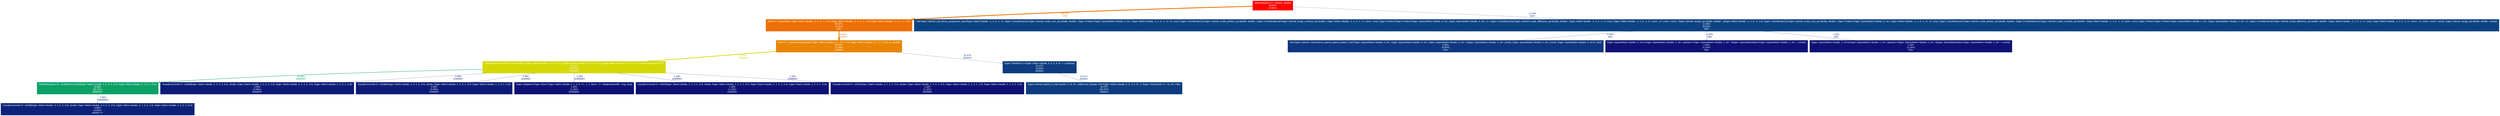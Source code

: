 digraph {
	graph [fontname=Arial, nodesep=0.125, ranksep=0.25];
	node [fontcolor=white, fontname=Arial, height=0, shape=box, style=filled, width=0];
	edge [fontname=Arial];
	1 [color="#ff0200", fontcolor="#ffffff", fontsize="10.00", label="MeshIntegrator<2>::step(int, double)\n99.83%\n(0.00%)"];
	1 -> 2 [arrowsize="0.94", color="#ed7003", fontcolor="#ed7003", fontsize="10.00", label="88.37%\n200×", labeldistance="3.53", penwidth="3.53"];
	1 -> 6 [arrowsize="0.35", color="#0d4282", fontcolor="#0d4282", fontsize="10.00", label="11.46%\n200×", labeldistance="0.50", penwidth="0.50"];
	2 [color="#ed7003", fontcolor="#ffffff", fontsize="10.00", label="Mesh<2>::prox(double, Eigen::Matrix<double, -1, 1, 0, -1, 1>&, Eigen::Matrix<double, -1, 1, 0, -1, 1>&, Eigen::Matrix<double, -1, 1, 0, -1, 1>&)\n88.37%\n(2.33%)\n200×"];
	2 -> 3 [arrowsize="0.93", color="#ea8403", fontcolor="#ea8403", fontsize="10.00", label="86.05%\n320000×", labeldistance="3.44", penwidth="3.44"];
	3 [color="#ea8403", fontcolor="#ffffff", fontsize="10.00", label="Mesh<2>::newtonOptSimplex(int, Eigen::Matrix<double, 6, 1, 0, 6, 1>&, Eigen::Matrix<double, 6, 1, 0, 6, 1>&, int, double)\n86.05%\n(1.16%)\n320000×"];
	3 -> 4 [arrowsize="0.86", color="#d4d906", fontcolor="#d4d906", fontsize="10.00", label="74.42%\n2240000×", labeldistance="2.98", penwidth="2.98"];
	3 -> 7 [arrowsize="0.35", color="#0d3d80", fontcolor="#0d3d80", fontsize="10.00", label="10.47%\n320000×", labeldistance="0.50", penwidth="0.50"];
	4 [color="#d4d906", fontcolor="#ffffff", fontsize="10.00", label="AdaptationFunctional<2>::blockGrad(int, Eigen::Matrix<double, 6, 1, 0, 6, 1>&, Eigen::Matrix<double, 6, 1, 0, 6, 1>&, Eigen::Matrix<double, 6, 1, 0, 6, 1>&, MeshInterpolator<2>&)\n74.42%\n(29.07%)\n2240000×"];
	4 -> 5 [arrowsize="0.59", color="#0ba166", fontcolor="#0ba166", fontsize="10.00", label="34.88%\n8960000×", labeldistance="1.40", penwidth="1.40"];
	4 -> 11 [arrowsize="0.35", color="#0d1c77", fontcolor="#0d1c77", fontsize="10.00", label="3.49%\n2240000×", labeldistance="0.50", penwidth="0.50"];
	4 -> 12 [arrowsize="0.35", color="#0d1c77", fontcolor="#0d1c77", fontsize="10.00", label="3.49%\n2240000×", labeldistance="0.50", penwidth="0.50"];
	4 -> 13 [arrowsize="0.35", color="#0d1274", fontcolor="#0d1274", fontsize="10.00", label="1.16%\n31360000×", labeldistance="0.50", penwidth="0.50"];
	4 -> 14 [arrowsize="0.35", color="#0d1274", fontcolor="#0d1274", fontsize="10.00", label="1.16%\n2240000×", labeldistance="0.50", penwidth="0.50"];
	4 -> 15 [arrowsize="0.35", color="#0d1274", fontcolor="#0d1274", fontsize="10.00", label="1.16%\n2240000×", labeldistance="0.50", penwidth="0.50"];
	5 [color="#0ba166", fontcolor="#ffffff", fontsize="10.00", label="MeshInterpolator<2>::evalMonitorOnGrid(Eigen::Matrix<double, 2, 1, 0, 2, 1>&, Eigen::Matrix<double, 2, 2, 0, 2, 2>&)\n34.88%\n(30.23%)\n8960000×"];
	5 -> 10 [arrowsize="0.35", color="#0d2179", fontcolor="#0d2179", fontsize="10.00", label="4.65%\n35840000×", labeldistance="0.50", penwidth="0.50"];
	6 [color="#0d4282", fontcolor="#ffffff", fontsize="10.00", label="void Eigen::internal::call_dense_assignment_loop<Eigen::Matrix<double, -1, 1, 0, -1, 1>, Eigen::CwiseBinaryOp<Eigen::internal::scalar_sum_op<double, double>, Eigen::Product<Eigen::SparseMatrix<double, 0, int>, Eigen::Matrix<double, -1, 1, 0, -1, 1>, 0> const, Eigen::CwiseBinaryOp<Eigen::internal::scalar_product_op<double, double>, Eigen::CwiseNullaryOp<Eigen::internal::scalar_constant_op<double>, Eigen::Matrix<double, -1, 1, 0, -1, 1> const> const, Eigen::Product<Eigen::Product<Eigen::SparseMatrix<double, 0, int>, Eigen::SparseMatrix<double, 0, int>, 2>, Eigen::CwiseBinaryOp<Eigen::internal::scalar_difference_op<double, double>, Eigen::Matrix<double, -1, 1, 0, -1, 1> const, Eigen::Matrix<double, -1, 1, 0, -1, 1> const>, 0> const> const>, Eigen::internal::assign_op<double, double> >(Eigen::Matrix<double, -1, 1, 0, -1, 1>&, Eigen::CwiseBinaryOp<Eigen::internal::scalar_sum_op<double, double>, Eigen::Product<Eigen::SparseMatrix<double, 0, int>, Eigen::Matrix<double, -1, 1, 0, -1, 1>, 0> const, Eigen::CwiseBinaryOp<Eigen::internal::scalar_product_op<double, double>, Eigen::CwiseNullaryOp<Eigen::internal::scalar_constant_op<double>, Eigen::Matrix<double, -1, 1, 0, -1, 1> const> const, Eigen::Product<Eigen::Product<Eigen::SparseMatrix<double, 0, int>, Eigen::SparseMatrix<double, 0, int>, 2>, Eigen::CwiseBinaryOp<Eigen::internal::scalar_difference_op<double, double>, Eigen::Matrix<double, -1, 1, 0, -1, 1> const, Eigen::Matrix<double, -1, 1, 0, -1, 1> const>, 0> const> const> const&, Eigen::internal::assign_op<double, double> const&)\n11.46%\n(0.00%)\n200×"];
	6 -> 9 [arrowsize="0.35", color="#0d367f", fontcolor="#0d367f", fontsize="10.00", label="9.16%\n200×", labeldistance="0.50", penwidth="0.50"];
	6 -> 16 [arrowsize="0.35", color="#0d1174", fontcolor="#0d1174", fontsize="10.00", label="1.15%\n200×", labeldistance="0.50", penwidth="0.50"];
	6 -> 17 [arrowsize="0.35", color="#0d1274", fontcolor="#0d1274", fontsize="10.00", label="1.15%\n200×", labeldistance="0.50", penwidth="0.50"];
	7 [color="#0d3d80", fontcolor="#ffffff", fontsize="10.00", label="Eigen::PartialPivLU<Eigen::Matrix<double, 6, 6, 0, 6, 6> >::compute()\n10.47%\n(0.00%)\n320000×"];
	7 -> 8 [arrowsize="0.35", color="#0d3d80", fontcolor="#0d3d80", fontsize="10.00", label="10.47%\n320000×", labeldistance="0.50", penwidth="0.50"];
	8 [color="#0d3d80", fontcolor="#ffffff", fontsize="10.00", label="Eigen::internal::partial_lu_impl<double, 0, int, 6>::unblocked_lu(Eigen::Ref<Eigen::Matrix<double, 6, 6, 0, 6, 6>, 0, Eigen::OuterStride<-1> >&, int*, int&)\n10.47%\n(10.47%)\n320000×"];
	9 [color="#0d377f", fontcolor="#ffffff", fontsize="10.00", label="void Eigen::internal::conservative_sparse_sparse_product_impl<Eigen::SparseMatrix<double, 0, int>, Eigen::SparseMatrix<double, 0, int>, Eigen::SparseMatrix<double, 0, int> >(Eigen::SparseMatrix<double, 0, int> const&, Eigen::SparseMatrix<double, 0, int> const&, Eigen::SparseMatrix<double, 0, int>&, bool)\n9.30%\n(9.30%)\n203×"];
	10 [color="#0d2179", fontcolor="#ffffff", fontsize="10.00", label="HuangFunctional<3>::dGdM(Eigen::Matrix<double, 3, 3, 0, 3, 3>&, double, Eigen::Matrix<double, 3, 3, 0, 3, 3>&, Eigen::Matrix<double, 3, 1, 0, 3, 1>&, Eigen::Matrix<double, 3, 3, 0, 3, 3>&)\n4.65%\n(4.65%)\n35849777×"];
	11 [color="#0d1c77", fontcolor="#ffffff", fontsize="10.00", label="HuangFunctional<2>::dGdM(Eigen::Matrix<double, 2, 2, 0, 2, 2>&, double, Eigen::Matrix<double, 2, 2, 0, 2, 2>&, Eigen::Matrix<double, 2, 1, 0, 2, 1>&, Eigen::Matrix<double, 2, 2, 0, 2, 2>&)\n3.49%\n(3.49%)\n2240000×"];
	12 [color="#0d1c77", fontcolor="#ffffff", fontsize="10.00", label="HuangFunctional<2>::dGddet(Eigen::Matrix<double, 2, 2, 0, 2, 2>&, double, Eigen::Matrix<double, 2, 2, 0, 2, 2>&, Eigen::Matrix<double, 2, 1, 0, 2, 1>&)\n3.49%\n(3.49%)\n2240000×"];
	13 [color="#0d1274", fontcolor="#ffffff", fontsize="10.00", label="Eigen::MapBase<Eigen::Block<Eigen::Matrix<double, 6, 1, 0, 6, 1>, -1, 1, false>, 0>::MapBase(double*, long, long)\n1.16%\n(1.16%)\n31360000×"];
	14 [color="#0d1274", fontcolor="#ffffff", fontsize="10.00", label="HuangFunctional<2>::dGdJ(Eigen::Matrix<double, 2, 2, 0, 2, 2>&, double, Eigen::Matrix<double, 2, 2, 0, 2, 2>&, Eigen::Matrix<double, 2, 1, 0, 2, 1>&, Eigen::Matrix<double, 2, 2, 0, 2, 2>&)\n1.16%\n(1.16%)\n2240000×"];
	15 [color="#0d1274", fontcolor="#ffffff", fontsize="10.00", label="HuangFunctional<2>::dGdX(Eigen::Matrix<double, 2, 2, 0, 2, 2>&, double, Eigen::Matrix<double, 2, 2, 0, 2, 2>&, Eigen::Matrix<double, 2, 1, 0, 2, 1>&, Eigen::Matrix<double, 2, 1, 0, 2, 1>&)\n1.16%\n(1.16%)\n2240000×"];
	16 [color="#0d1274", fontcolor="#ffffff", fontsize="10.00", label="Eigen::SparseMatrix<double, 0, int>& Eigen::SparseMatrix<double, 0, int>::operator=<Eigen::SparseMatrix<double, 1, int> >(Eigen::SparseMatrixBase<Eigen::SparseMatrix<double, 1, int> > const&)\n1.16%\n(1.16%)\n203×"];
	17 [color="#0d1274", fontcolor="#ffffff", fontsize="10.00", label="Eigen::SparseMatrix<double, 1, int>& Eigen::SparseMatrix<double, 1, int>::operator=<Eigen::SparseMatrix<double, 0, int> >(Eigen::SparseMatrixBase<Eigen::SparseMatrix<double, 0, int> > const&)\n1.16%\n(1.16%)\n202×"];
}

